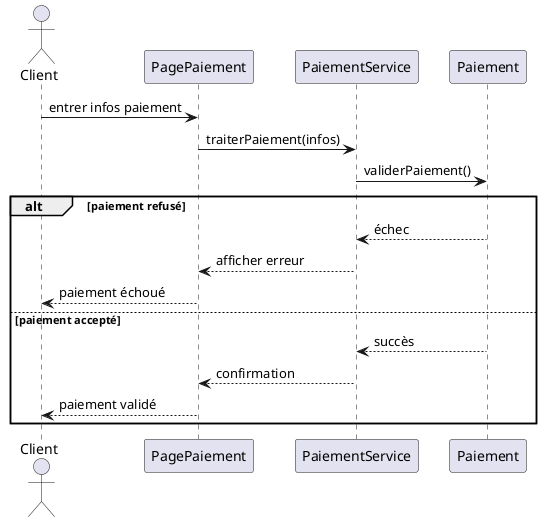@startuml
actor Client
participant "PagePaiement" as UI
participant "PaiementService" as PS
participant "Paiement" as P

Client -> UI : entrer infos paiement
UI -> PS : traiterPaiement(infos)
PS -> P : validerPaiement()

alt paiement refusé
  P --> PS : échec
  PS --> UI : afficher erreur
  UI --> Client : paiement échoué
else paiement accepté
  P --> PS : succès
  PS --> UI : confirmation
  UI --> Client : paiement validé
end
@enduml
